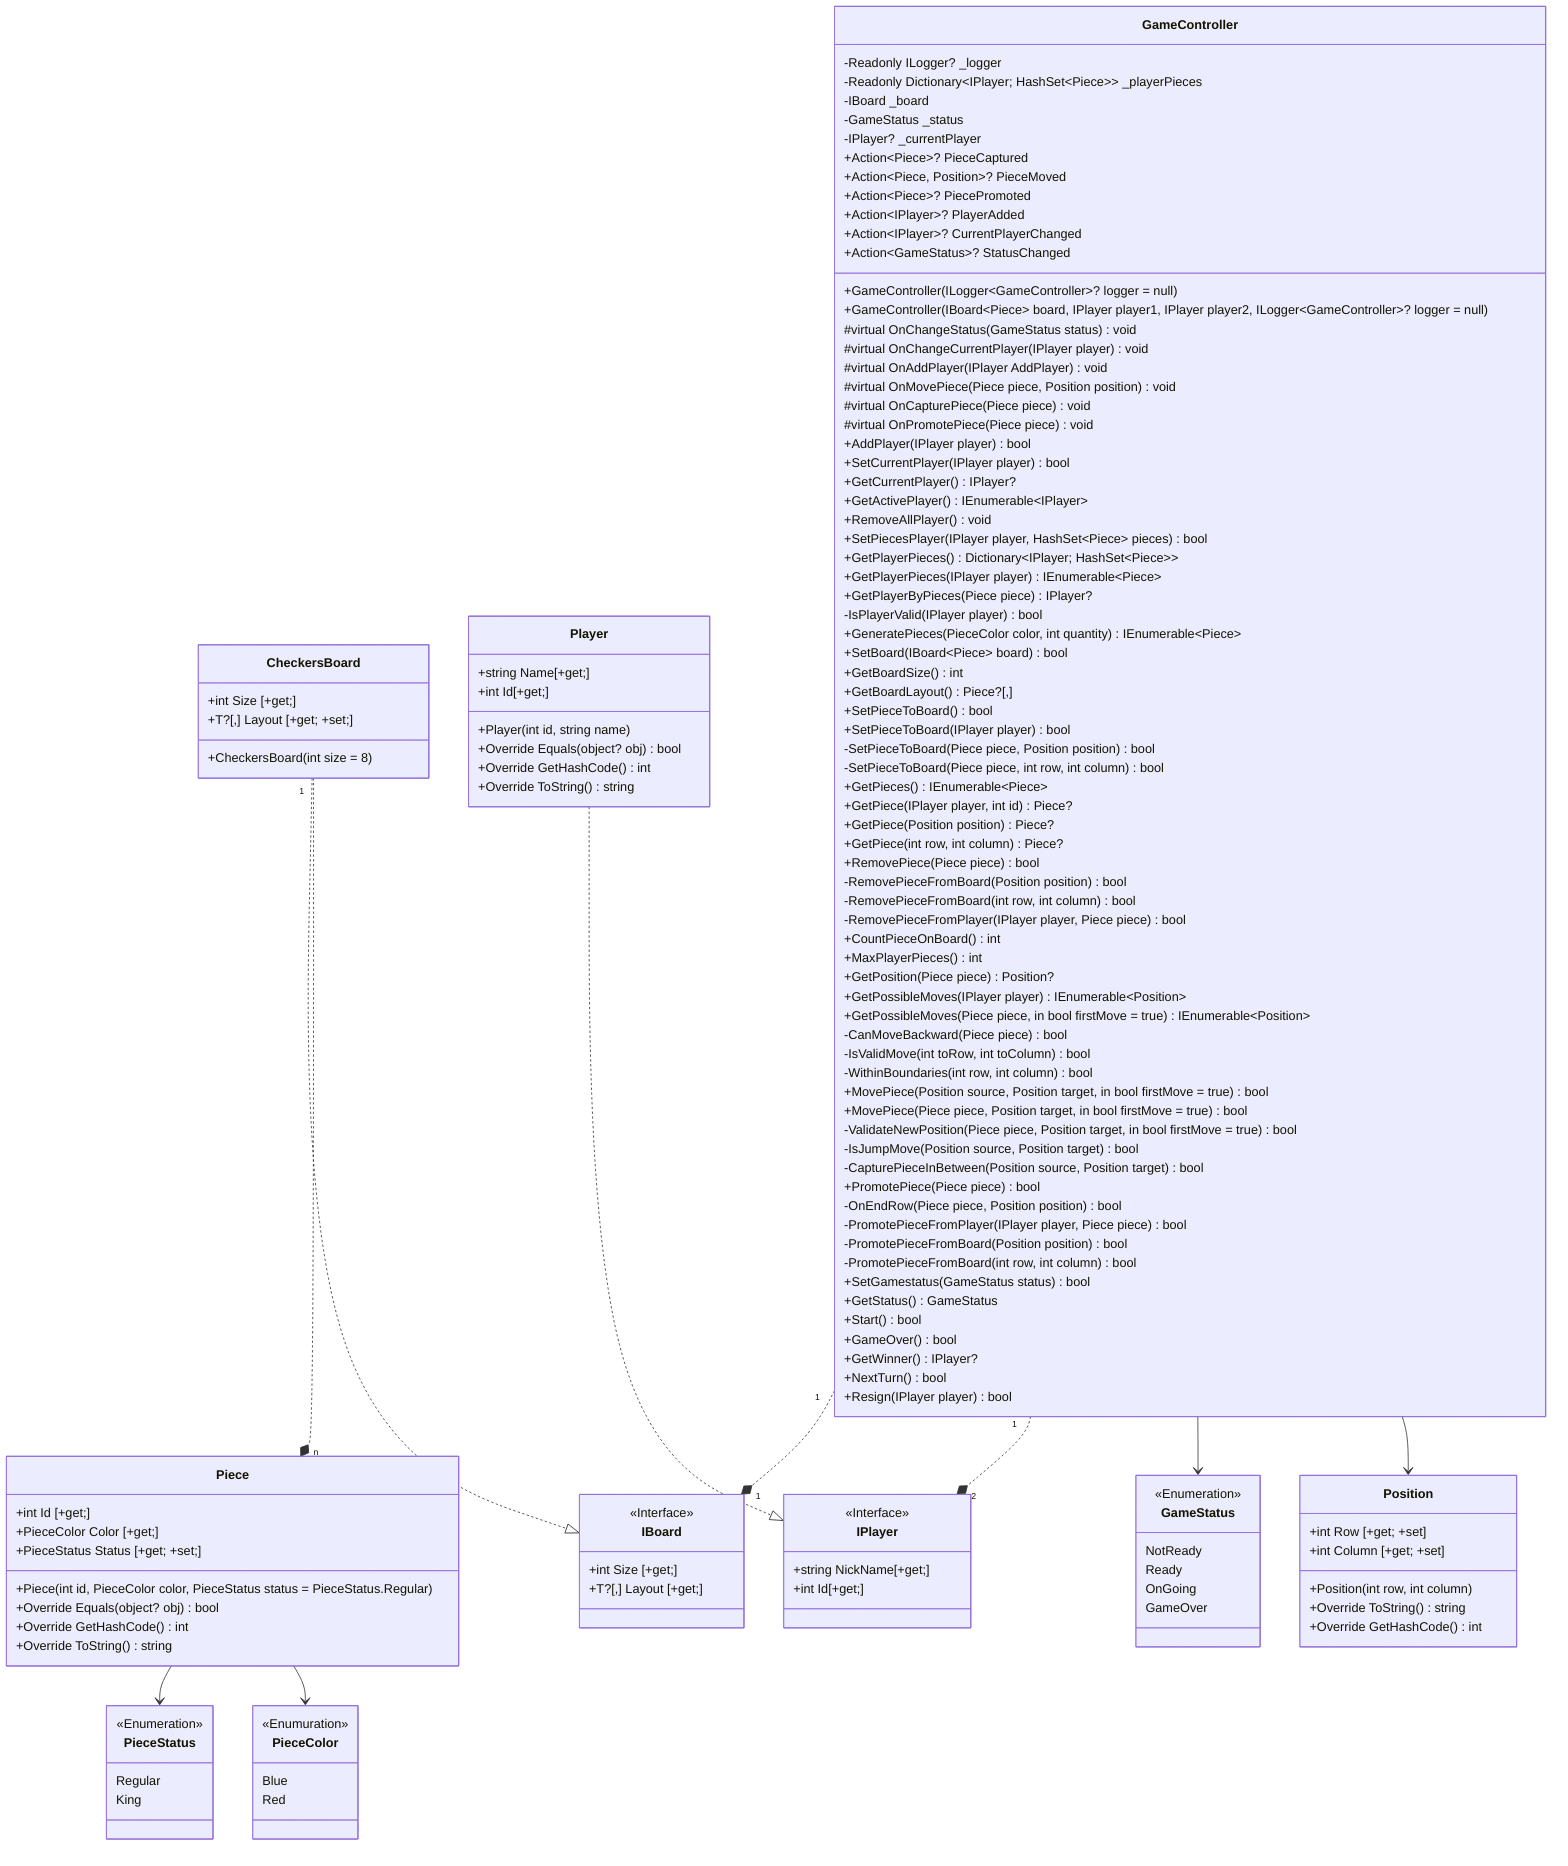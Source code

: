 classDiagram
    CheckersBoard ..|> IBoard 
    Player ..|> IPlayer
    Piece --> PieceStatus
    Piece --> PieceColor
    CheckersBoard"1"..*"n"Piece
    GameController"1" ..* "1"IBoard
    GameController"1"..*"2" IPlayer
    GameController --> GameStatus
    GameController --> Position

    class IPlayer{
        <<Interface>>
        +string NickName[+get;]
        +int Id[+get;]
    }
    class IBoard{
        <<Interface>>
        +int Size [+get;]
        +T?[,] Layout [+get;]
    }

    class PieceStatus{
        <<Enumeration>>
        Regular
        King
    }
    class PieceColor{
        <<Enumuration>>
        Blue
        Red
    }
    class GameStatus{
        <<Enumeration>>
        NotReady
        Ready
        OnGoing
        GameOver
    }

    class Position{
        +int Row [+get; +set]
        +int Column [+get; +set]

        +Position(int row, int column)
        +Override ToString() string
        +Override GetHashCode() int
    }
    class Piece{
        +int Id [+get;]
        +PieceColor Color [+get;]
        +PieceStatus Status [+get; +set;]

        +Piece(int id, PieceColor color, PieceStatus status = PieceStatus.Regular)
        +Override Equals(object? obj) bool
        +Override GetHashCode() int
        +Override ToString() string
    }
    class Player{
        +string Name[+get;]
        +int Id[+get;]
        
        +Player(int id, string name)
        +Override Equals(object? obj) bool
        +Override GetHashCode() int
        +Override ToString() string
    }
    class CheckersBoard{
        +int Size [+get;]
        +T?[,] Layout [+get; +set;]

        +CheckersBoard(int size = 8)
    }
    class GameController{
        -Readonly ILogger<GameController>? _logger
        -Readonly Dictionary~IPlayer; HashSet~Piece~~ _playerPieces
        -IBoard<Piece> _board
        -GameStatus _status
        -IPlayer? _currentPlayer
        +Action~Piece~? PieceCaptured
        +Action~Piece, Position~? PieceMoved
        +Action~Piece~? PiecePromoted
        +Action~IPlayer~? PlayerAdded
        +Action~IPlayer~? CurrentPlayerChanged
        +Action~GameStatus~? StatusChanged

        +GameController(ILogger~GameController~? logger = null)
        +GameController(IBoard~Piece~ board, IPlayer player1, IPlayer player2, ILogger~GameController~? logger = null)
        
        #virtual OnChangeStatus(GameStatus status) void
        #virtual OnChangeCurrentPlayer(IPlayer player) void
        #virtual OnAddPlayer(IPlayer AddPlayer) void
        #virtual OnMovePiece(Piece piece, Position position) void
        #virtual OnCapturePiece(Piece piece) void
        #virtual OnPromotePiece(Piece piece) void
        
        +AddPlayer(IPlayer player) bool
        +SetCurrentPlayer(IPlayer player) bool
        +GetCurrentPlayer() IPlayer?
        +GetActivePlayer() IEnumerable~IPlayer~
        +RemoveAllPlayer() void
        +SetPiecesPlayer(IPlayer player, HashSet~Piece~ pieces) bool
        +GetPlayerPieces() Dictionary~IPlayer; HashSet~Piece~~
        +GetPlayerPieces(IPlayer player) IEnumerable~Piece~
        +GetPlayerByPieces(Piece piece) IPlayer?
        -IsPlayerValid(IPlayer player) bool
        
        +GeneratePieces(PieceColor color, int quantity) IEnumerable~Piece~
        +SetBoard(IBoard~Piece~ board) bool
        +GetBoardSize() int
        +GetBoardLayout() Piece?[,]
        +SetPieceToBoard() bool
        +SetPieceToBoard(IPlayer player) bool
        -SetPieceToBoard(Piece piece, Position position) bool
        -SetPieceToBoard(Piece piece, int row, int column) bool
        +GetPieces() IEnumerable~Piece~
        +GetPiece(IPlayer player, int id) Piece?
        +GetPiece(Position position) Piece?
        +GetPiece(int row, int column) Piece?
        +RemovePiece(Piece piece) bool
        -RemovePieceFromBoard(Position position) bool
        -RemovePieceFromBoard(int row, int column) bool
        -RemovePieceFromPlayer(IPlayer player, Piece piece) bool
        +CountPieceOnBoard() int
        +MaxPlayerPieces() int
        
        +GetPosition(Piece piece) Position?
        +GetPossibleMoves(IPlayer player) IEnumerable~Position~
        +GetPossibleMoves(Piece piece, in bool firstMove = true) IEnumerable~Position~
        -CanMoveBackward(Piece piece) bool
        -IsValidMove(int toRow, int toColumn) bool
        -WithinBoundaries(int row, int column) bool
        
        +MovePiece(Position source, Position target, in bool firstMove = true) bool
        +MovePiece(Piece piece, Position target, in bool firstMove = true) bool
        -ValidateNewPosition(Piece piece, Position target, in bool firstMove = true) bool
        -IsJumpMove(Position source, Position target) bool
        -CapturePieceInBetween(Position source, Position target) bool
        +PromotePiece(Piece piece) bool
        -OnEndRow(Piece piece, Position position) bool
        -PromotePieceFromPlayer(IPlayer player, Piece piece) bool
        -PromotePieceFromBoard(Position position) bool
        -PromotePieceFromBoard(int row, int column) bool
        
        +SetGamestatus(GameStatus status) bool
        +GetStatus() GameStatus
        +Start() bool
        +GameOver() bool
        +GetWinner() IPlayer?
        +NextTurn() bool
        +Resign(IPlayer player) bool
    }